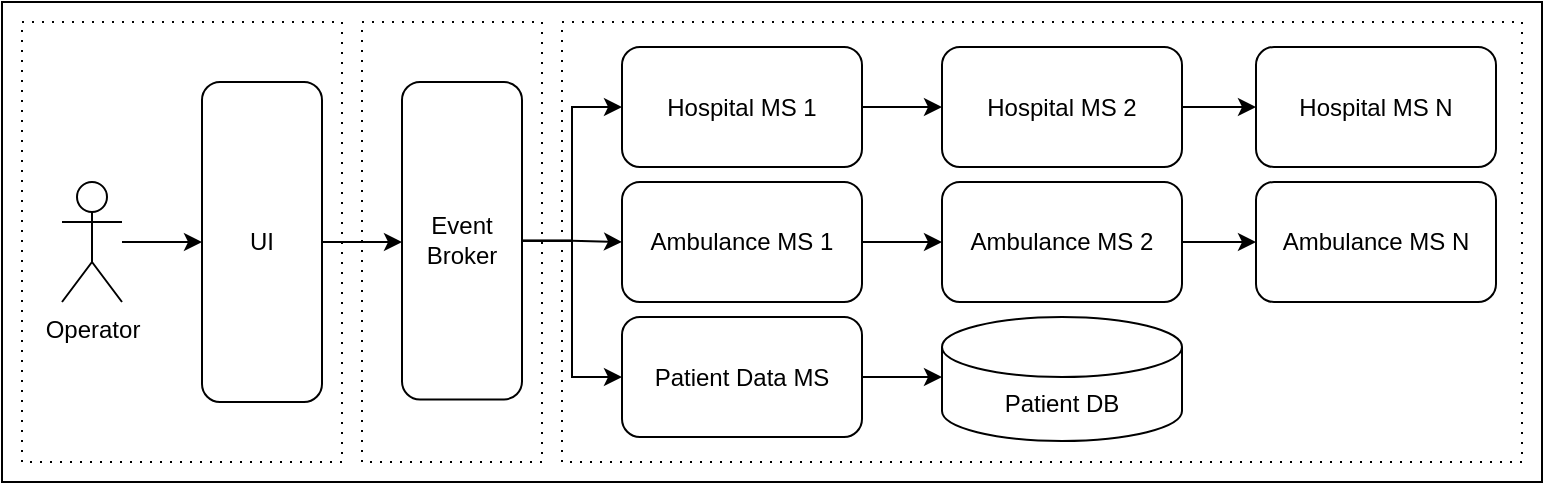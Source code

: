 <mxfile version="24.8.4">
  <diagram name="Page-1" id="a0epyoOfKhIdCgoNzz5c">
    <mxGraphModel dx="637" dy="928" grid="1" gridSize="10" guides="1" tooltips="1" connect="1" arrows="1" fold="1" page="1" pageScale="1" pageWidth="827" pageHeight="1169" math="0" shadow="0">
      <root>
        <mxCell id="0" />
        <mxCell id="1" parent="0" />
        <mxCell id="DrPSdfK4hVNUtPlQ9m53-39" value="" style="rounded=0;whiteSpace=wrap;html=1;" vertex="1" parent="1">
          <mxGeometry x="70" y="80" width="770" height="240" as="geometry" />
        </mxCell>
        <mxCell id="DrPSdfK4hVNUtPlQ9m53-42" value="" style="rounded=0;whiteSpace=wrap;html=1;dashed=1;dashPattern=1 4;" vertex="1" parent="1">
          <mxGeometry x="80" y="90" width="160" height="220" as="geometry" />
        </mxCell>
        <mxCell id="DrPSdfK4hVNUtPlQ9m53-41" value="" style="rounded=0;whiteSpace=wrap;html=1;dashed=1;dashPattern=1 4;" vertex="1" parent="1">
          <mxGeometry x="250" y="90" width="90" height="220" as="geometry" />
        </mxCell>
        <mxCell id="DrPSdfK4hVNUtPlQ9m53-40" value="" style="rounded=0;whiteSpace=wrap;html=1;dashed=1;dashPattern=1 4;" vertex="1" parent="1">
          <mxGeometry x="350" y="90" width="480" height="220" as="geometry" />
        </mxCell>
        <mxCell id="DrPSdfK4hVNUtPlQ9m53-18" style="edgeStyle=orthogonalEdgeStyle;rounded=0;orthogonalLoop=1;jettySize=auto;html=1;entryX=0;entryY=0.5;entryDx=0;entryDy=0;" edge="1" parent="1" source="DrPSdfK4hVNUtPlQ9m53-2" target="DrPSdfK4hVNUtPlQ9m53-4">
          <mxGeometry relative="1" as="geometry" />
        </mxCell>
        <mxCell id="DrPSdfK4hVNUtPlQ9m53-2" value="Operator" style="shape=umlActor;verticalLabelPosition=bottom;verticalAlign=top;html=1;outlineConnect=0;" vertex="1" parent="1">
          <mxGeometry x="100" y="170" width="30" height="60" as="geometry" />
        </mxCell>
        <mxCell id="DrPSdfK4hVNUtPlQ9m53-22" style="edgeStyle=orthogonalEdgeStyle;rounded=0;orthogonalLoop=1;jettySize=auto;html=1;entryX=0;entryY=0.5;entryDx=0;entryDy=0;" edge="1" parent="1" source="DrPSdfK4hVNUtPlQ9m53-4">
          <mxGeometry relative="1" as="geometry">
            <mxPoint x="270" y="200" as="targetPoint" />
          </mxGeometry>
        </mxCell>
        <mxCell id="DrPSdfK4hVNUtPlQ9m53-4" value="UI" style="rounded=1;whiteSpace=wrap;html=1;" vertex="1" parent="1">
          <mxGeometry x="170" y="120" width="60" height="160" as="geometry" />
        </mxCell>
        <mxCell id="DrPSdfK4hVNUtPlQ9m53-28" style="edgeStyle=orthogonalEdgeStyle;rounded=0;orthogonalLoop=1;jettySize=auto;html=1;" edge="1" parent="1" source="DrPSdfK4hVNUtPlQ9m53-6" target="DrPSdfK4hVNUtPlQ9m53-7">
          <mxGeometry relative="1" as="geometry" />
        </mxCell>
        <mxCell id="DrPSdfK4hVNUtPlQ9m53-29" style="edgeStyle=orthogonalEdgeStyle;rounded=0;orthogonalLoop=1;jettySize=auto;html=1;entryX=0;entryY=0.5;entryDx=0;entryDy=0;" edge="1" parent="1" source="DrPSdfK4hVNUtPlQ9m53-6" target="DrPSdfK4hVNUtPlQ9m53-8">
          <mxGeometry relative="1" as="geometry" />
        </mxCell>
        <mxCell id="DrPSdfK4hVNUtPlQ9m53-30" style="edgeStyle=orthogonalEdgeStyle;rounded=0;orthogonalLoop=1;jettySize=auto;html=1;entryX=0;entryY=0.5;entryDx=0;entryDy=0;" edge="1" parent="1" source="DrPSdfK4hVNUtPlQ9m53-6" target="DrPSdfK4hVNUtPlQ9m53-13">
          <mxGeometry relative="1" as="geometry" />
        </mxCell>
        <mxCell id="DrPSdfK4hVNUtPlQ9m53-6" value="Event Broker" style="rounded=1;whiteSpace=wrap;html=1;" vertex="1" parent="1">
          <mxGeometry x="270" y="120" width="60" height="158.75" as="geometry" />
        </mxCell>
        <mxCell id="DrPSdfK4hVNUtPlQ9m53-31" style="edgeStyle=orthogonalEdgeStyle;rounded=0;orthogonalLoop=1;jettySize=auto;html=1;entryX=0;entryY=0.5;entryDx=0;entryDy=0;" edge="1" parent="1" source="DrPSdfK4hVNUtPlQ9m53-7" target="DrPSdfK4hVNUtPlQ9m53-9">
          <mxGeometry relative="1" as="geometry" />
        </mxCell>
        <mxCell id="DrPSdfK4hVNUtPlQ9m53-7" value="Hospital MS 1" style="rounded=1;whiteSpace=wrap;html=1;" vertex="1" parent="1">
          <mxGeometry x="380" y="102.5" width="120" height="60" as="geometry" />
        </mxCell>
        <mxCell id="DrPSdfK4hVNUtPlQ9m53-32" style="edgeStyle=orthogonalEdgeStyle;rounded=0;orthogonalLoop=1;jettySize=auto;html=1;entryX=0;entryY=0.5;entryDx=0;entryDy=0;" edge="1" parent="1" source="DrPSdfK4hVNUtPlQ9m53-8" target="DrPSdfK4hVNUtPlQ9m53-11">
          <mxGeometry relative="1" as="geometry" />
        </mxCell>
        <mxCell id="DrPSdfK4hVNUtPlQ9m53-8" value="Ambulance MS 1" style="rounded=1;whiteSpace=wrap;html=1;" vertex="1" parent="1">
          <mxGeometry x="380" y="170" width="120" height="60" as="geometry" />
        </mxCell>
        <mxCell id="DrPSdfK4hVNUtPlQ9m53-35" style="edgeStyle=orthogonalEdgeStyle;rounded=0;orthogonalLoop=1;jettySize=auto;html=1;entryX=0;entryY=0.5;entryDx=0;entryDy=0;" edge="1" parent="1" source="DrPSdfK4hVNUtPlQ9m53-9" target="DrPSdfK4hVNUtPlQ9m53-10">
          <mxGeometry relative="1" as="geometry" />
        </mxCell>
        <mxCell id="DrPSdfK4hVNUtPlQ9m53-9" value="Hospital MS 2" style="rounded=1;whiteSpace=wrap;html=1;" vertex="1" parent="1">
          <mxGeometry x="540" y="102.5" width="120" height="60" as="geometry" />
        </mxCell>
        <mxCell id="DrPSdfK4hVNUtPlQ9m53-10" value="Hospital MS N" style="rounded=1;whiteSpace=wrap;html=1;" vertex="1" parent="1">
          <mxGeometry x="697" y="102.5" width="120" height="60" as="geometry" />
        </mxCell>
        <mxCell id="DrPSdfK4hVNUtPlQ9m53-36" style="edgeStyle=orthogonalEdgeStyle;rounded=0;orthogonalLoop=1;jettySize=auto;html=1;entryX=0;entryY=0.5;entryDx=0;entryDy=0;" edge="1" parent="1" source="DrPSdfK4hVNUtPlQ9m53-11" target="DrPSdfK4hVNUtPlQ9m53-12">
          <mxGeometry relative="1" as="geometry" />
        </mxCell>
        <mxCell id="DrPSdfK4hVNUtPlQ9m53-11" value="Ambulance MS 2" style="rounded=1;whiteSpace=wrap;html=1;" vertex="1" parent="1">
          <mxGeometry x="540" y="170" width="120" height="60" as="geometry" />
        </mxCell>
        <mxCell id="DrPSdfK4hVNUtPlQ9m53-12" value="Ambulance MS N" style="rounded=1;whiteSpace=wrap;html=1;" vertex="1" parent="1">
          <mxGeometry x="697" y="170" width="120" height="60" as="geometry" />
        </mxCell>
        <mxCell id="DrPSdfK4hVNUtPlQ9m53-33" style="edgeStyle=orthogonalEdgeStyle;rounded=0;orthogonalLoop=1;jettySize=auto;html=1;entryX=0;entryY=0.5;entryDx=0;entryDy=0;" edge="1" parent="1" source="DrPSdfK4hVNUtPlQ9m53-13">
          <mxGeometry relative="1" as="geometry">
            <mxPoint x="540" y="267.5" as="targetPoint" />
          </mxGeometry>
        </mxCell>
        <mxCell id="DrPSdfK4hVNUtPlQ9m53-13" value="Patient Data MS" style="rounded=1;whiteSpace=wrap;html=1;" vertex="1" parent="1">
          <mxGeometry x="380" y="237.5" width="120" height="60" as="geometry" />
        </mxCell>
        <mxCell id="DrPSdfK4hVNUtPlQ9m53-38" value="Patient DB" style="shape=cylinder3;whiteSpace=wrap;html=1;boundedLbl=1;backgroundOutline=1;size=15;" vertex="1" parent="1">
          <mxGeometry x="540" y="237.5" width="120" height="62" as="geometry" />
        </mxCell>
      </root>
    </mxGraphModel>
  </diagram>
</mxfile>
